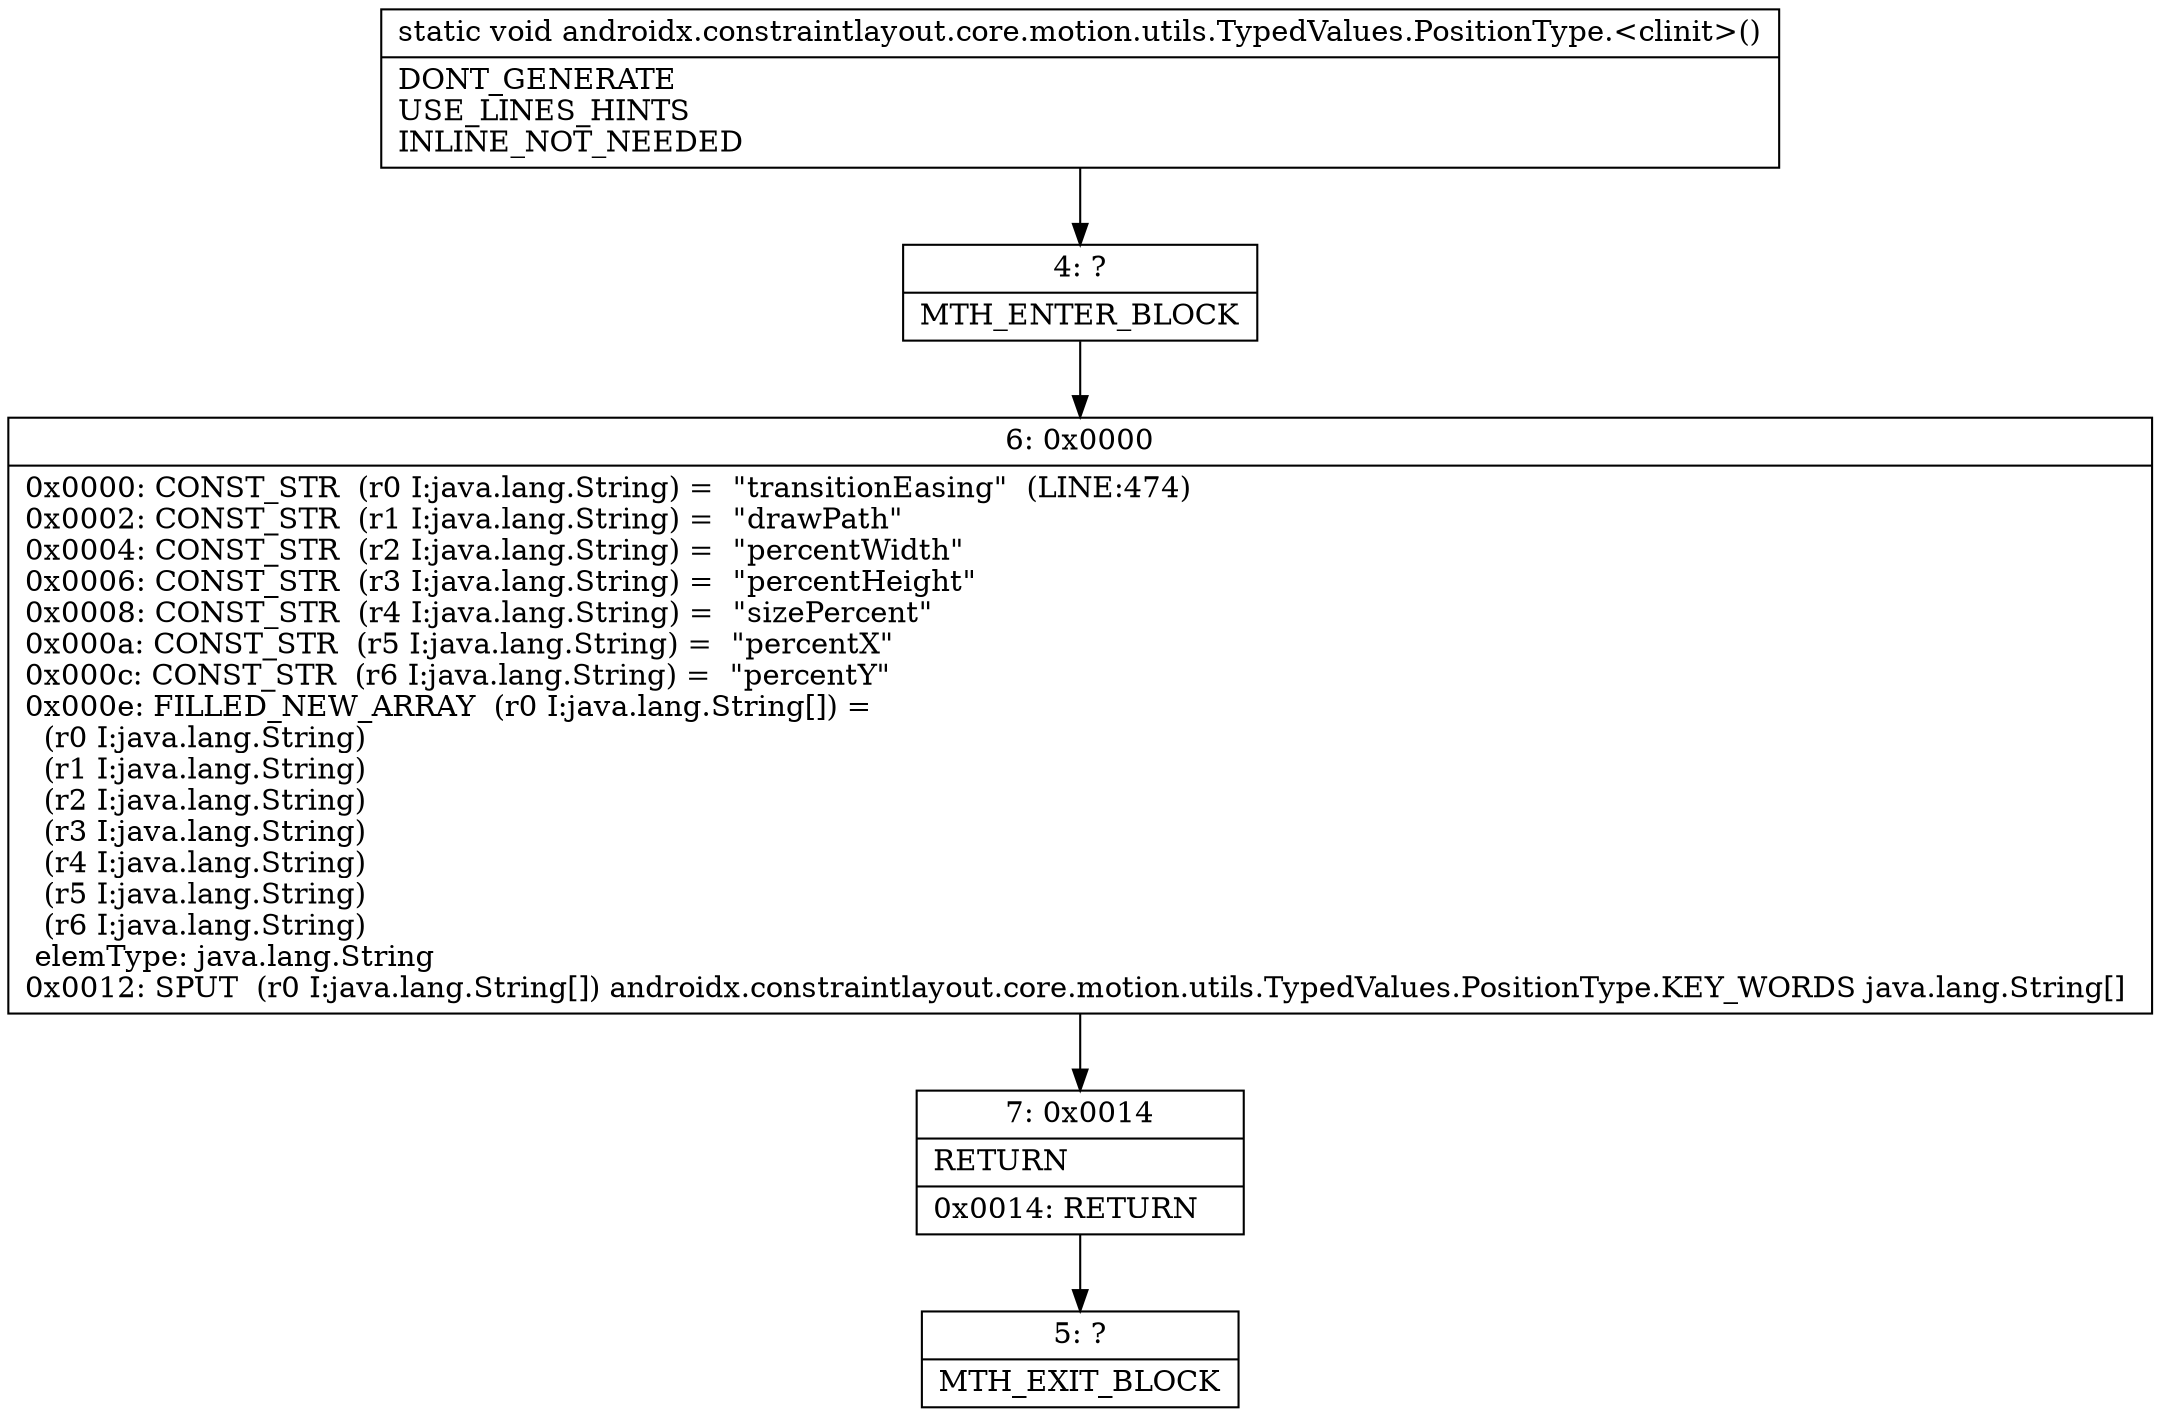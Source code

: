 digraph "CFG forandroidx.constraintlayout.core.motion.utils.TypedValues.PositionType.\<clinit\>()V" {
Node_4 [shape=record,label="{4\:\ ?|MTH_ENTER_BLOCK\l}"];
Node_6 [shape=record,label="{6\:\ 0x0000|0x0000: CONST_STR  (r0 I:java.lang.String) =  \"transitionEasing\"  (LINE:474)\l0x0002: CONST_STR  (r1 I:java.lang.String) =  \"drawPath\" \l0x0004: CONST_STR  (r2 I:java.lang.String) =  \"percentWidth\" \l0x0006: CONST_STR  (r3 I:java.lang.String) =  \"percentHeight\" \l0x0008: CONST_STR  (r4 I:java.lang.String) =  \"sizePercent\" \l0x000a: CONST_STR  (r5 I:java.lang.String) =  \"percentX\" \l0x000c: CONST_STR  (r6 I:java.lang.String) =  \"percentY\" \l0x000e: FILLED_NEW_ARRAY  (r0 I:java.lang.String[]) = \l  (r0 I:java.lang.String)\l  (r1 I:java.lang.String)\l  (r2 I:java.lang.String)\l  (r3 I:java.lang.String)\l  (r4 I:java.lang.String)\l  (r5 I:java.lang.String)\l  (r6 I:java.lang.String)\l elemType: java.lang.String \l0x0012: SPUT  (r0 I:java.lang.String[]) androidx.constraintlayout.core.motion.utils.TypedValues.PositionType.KEY_WORDS java.lang.String[] \l}"];
Node_7 [shape=record,label="{7\:\ 0x0014|RETURN\l|0x0014: RETURN   \l}"];
Node_5 [shape=record,label="{5\:\ ?|MTH_EXIT_BLOCK\l}"];
MethodNode[shape=record,label="{static void androidx.constraintlayout.core.motion.utils.TypedValues.PositionType.\<clinit\>()  | DONT_GENERATE\lUSE_LINES_HINTS\lINLINE_NOT_NEEDED\l}"];
MethodNode -> Node_4;Node_4 -> Node_6;
Node_6 -> Node_7;
Node_7 -> Node_5;
}

